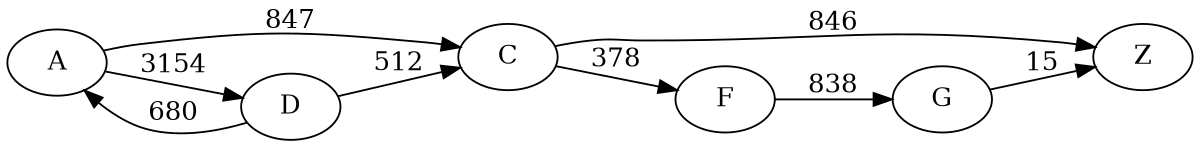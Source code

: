 digraph G {
	rankdir=LR size="8,5"
	A
	C
	A -> C [label=847]
	A
	D
	A -> D [label=3154]
	C
	Z
	C -> Z [label=846]
	C
	F
	C -> F [label=378]
	D
	A
	D -> A [label=680]
	D
	C
	D -> C [label=512]
	F
	G
	F -> G [label=838]
	G
	Z
	G -> Z [label=15]
}
